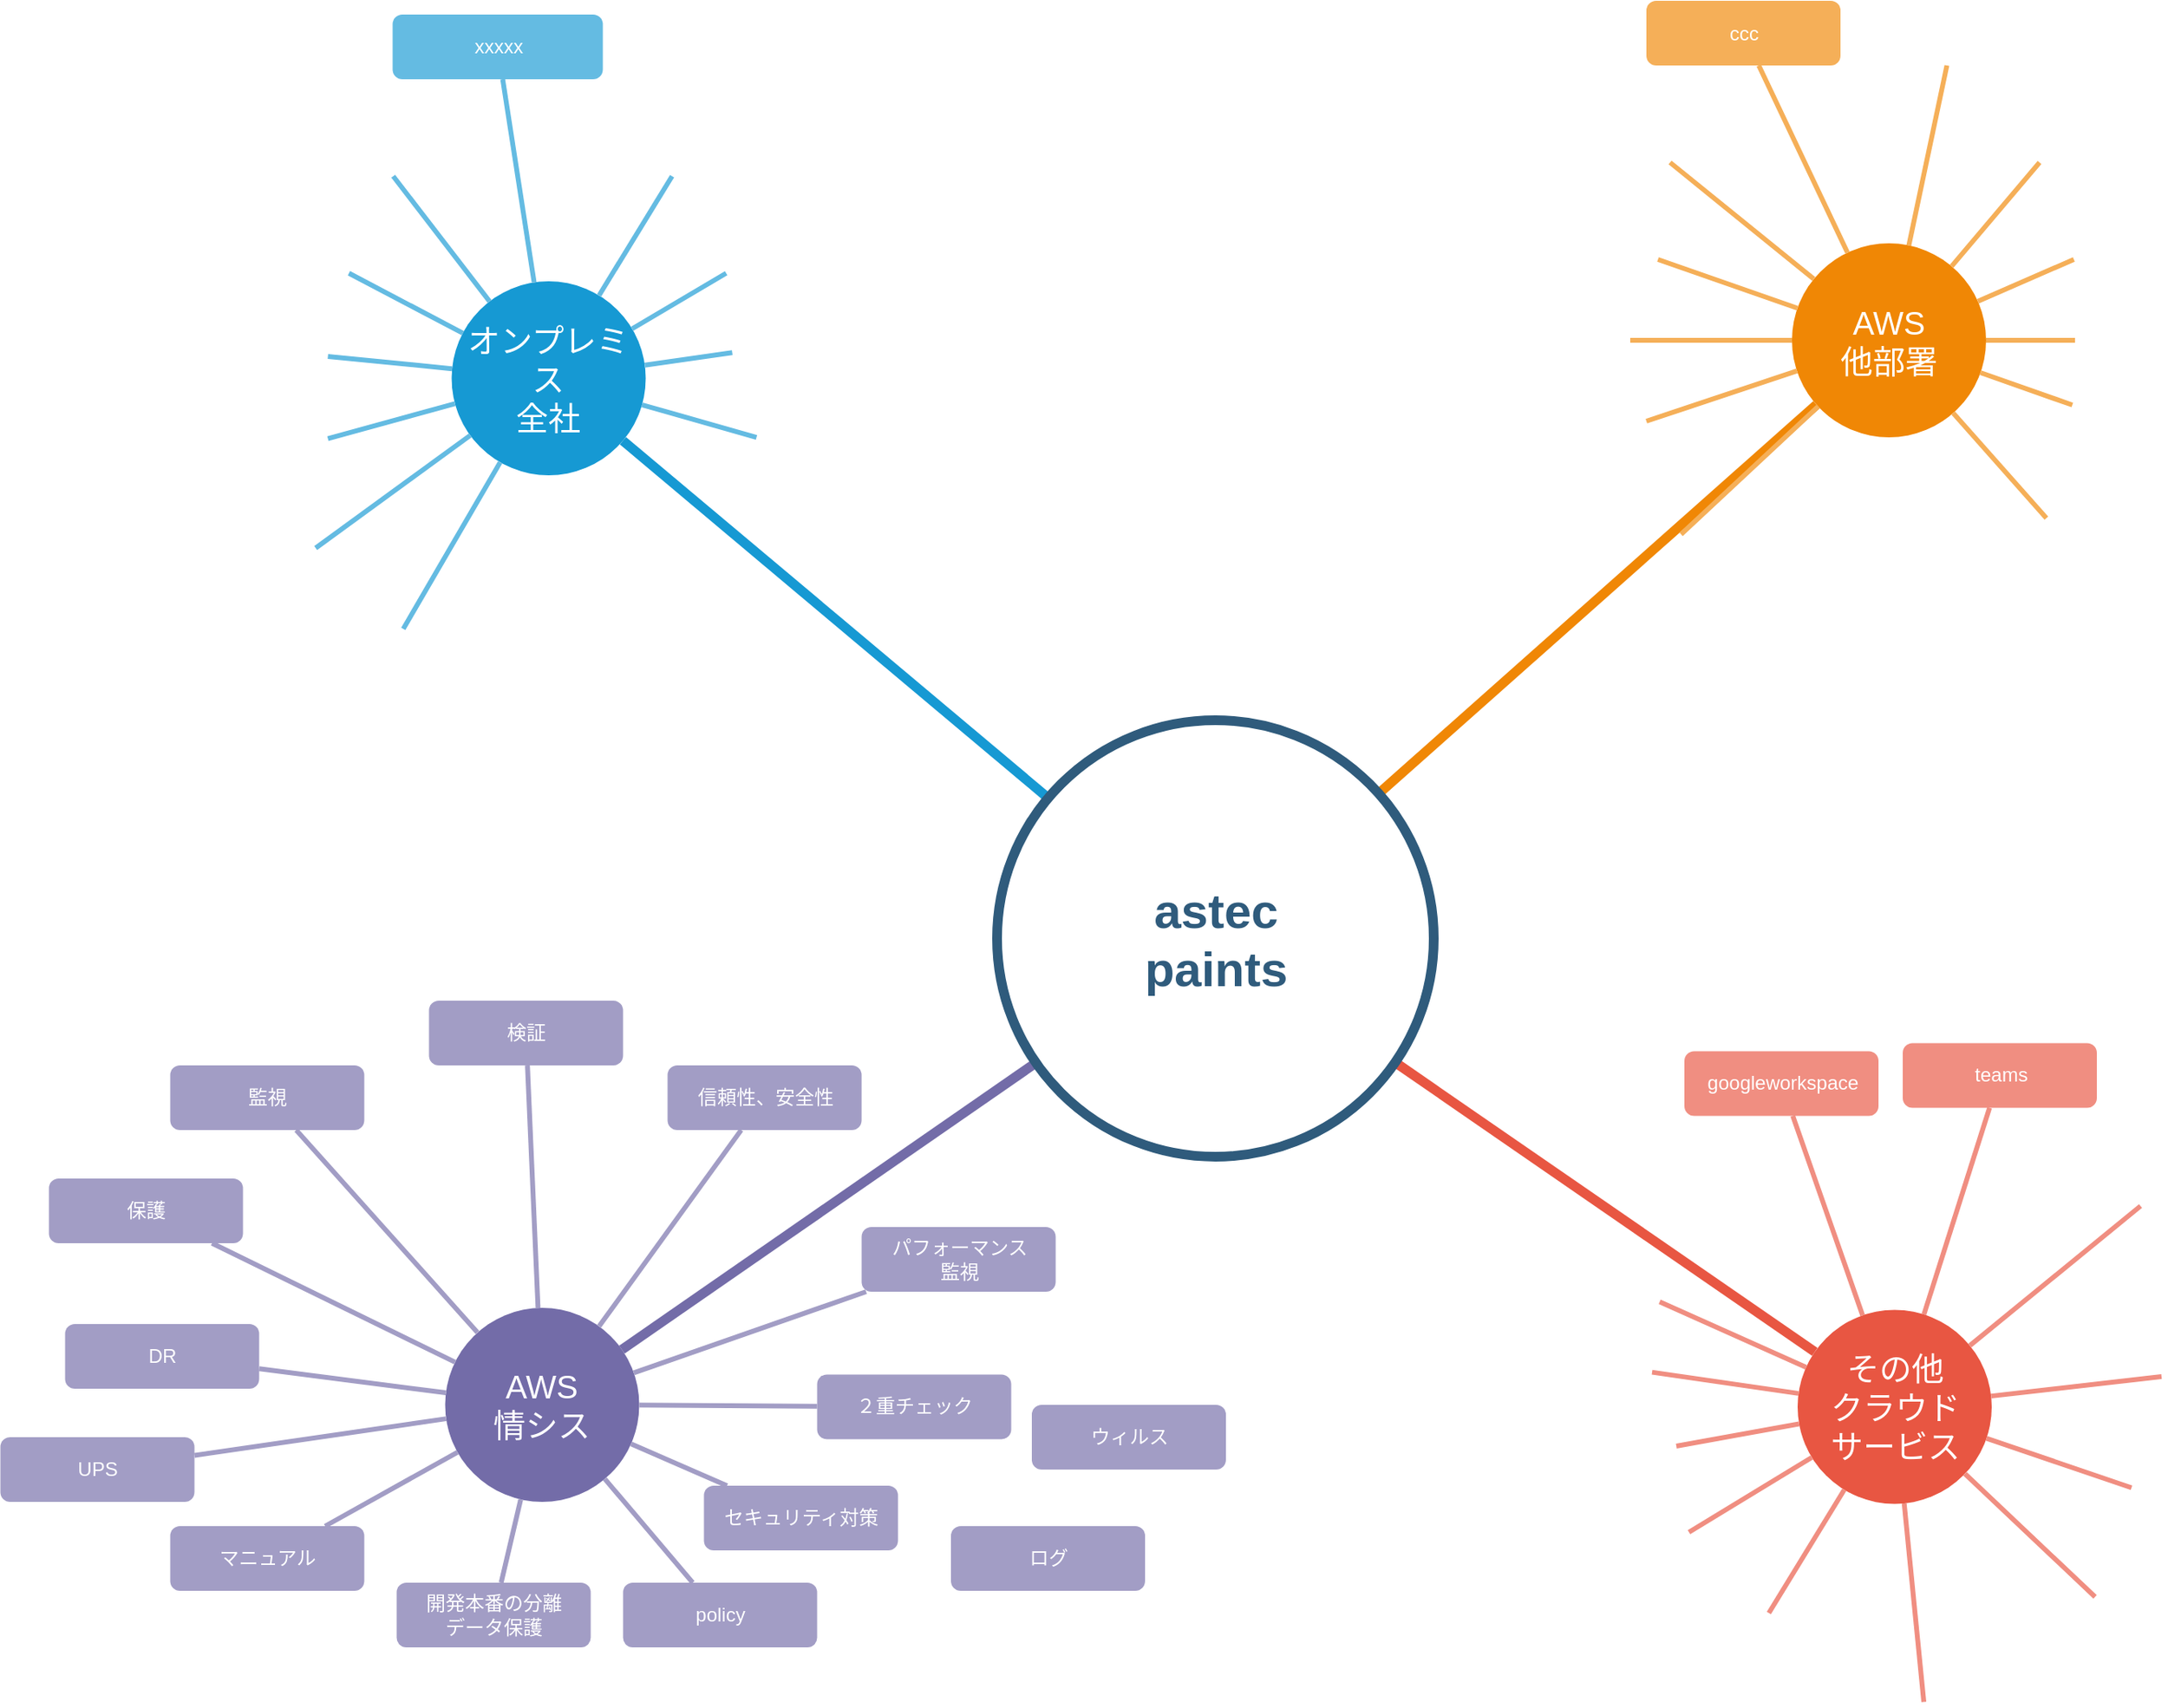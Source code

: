 <mxfile version="18.1.2" type="github">
  <diagram id="6a731a19-8d31-9384-78a2-239565b7b9f0" name="Page-1">
    <mxGraphModel dx="2216" dy="1016" grid="1" gridSize="10" guides="1" tooltips="1" connect="1" arrows="1" fold="1" page="1" pageScale="1" pageWidth="1169" pageHeight="827" background="none" math="0" shadow="0">
      <root>
        <mxCell id="0" />
        <mxCell id="1" parent="0" />
        <mxCell id="1350" value="オンプレミス&lt;br&gt;全社" style="ellipse;whiteSpace=wrap;html=1;shadow=0;fontFamily=Helvetica;fontSize=20;fontColor=#FFFFFF;align=center;strokeWidth=3;fillColor=#1699D3;strokeColor=none;" parent="1" vertex="1">
          <mxGeometry x="351.25" y="255" width="120" height="120" as="geometry" />
        </mxCell>
        <mxCell id="1351" value="AWS&lt;br&gt;他部署" style="ellipse;whiteSpace=wrap;html=1;shadow=0;fontFamily=Helvetica;fontSize=20;fontColor=#FFFFFF;align=center;strokeWidth=3;fillColor=#F08705;strokeColor=none;gradientColor=none;" parent="1" vertex="1">
          <mxGeometry x="1180" y="231.5" width="120" height="120" as="geometry" />
        </mxCell>
        <mxCell id="1356" value="その他&lt;br&gt;クラウド&lt;br&gt;サービス" style="ellipse;whiteSpace=wrap;html=1;shadow=0;fontFamily=Helvetica;fontSize=20;fontColor=#FFFFFF;align=center;strokeWidth=3;fillColor=#E85642;strokeColor=none;" parent="1" vertex="1">
          <mxGeometry x="1183.5" y="891.25" width="120" height="120" as="geometry" />
        </mxCell>
        <mxCell id="1359" style="endArrow=none;strokeWidth=6;strokeColor=#1699D3;html=1;" parent="1" source="1515" target="1350" edge="1">
          <mxGeometry relative="1" as="geometry" />
        </mxCell>
        <mxCell id="1360" style="endArrow=none;strokeWidth=6;strokeColor=#f08705;html=1;" parent="1" source="1515" target="1351" edge="1">
          <mxGeometry relative="1" as="geometry" />
        </mxCell>
        <mxCell id="1363" style="endArrow=none;strokeWidth=6;strokeColor=#736CA8;html=1;" parent="1" source="1515" target="1516" edge="1">
          <mxGeometry relative="1" as="geometry" />
        </mxCell>
        <mxCell id="1366" value="" style="edgeStyle=none;endArrow=none;strokeWidth=6;strokeColor=#E85642;html=1;" parent="1" source="1515" target="1356" edge="1">
          <mxGeometry x="181" y="226.5" width="100" height="100" as="geometry">
            <mxPoint x="181" y="326.5" as="sourcePoint" />
            <mxPoint x="281" y="226.5" as="targetPoint" />
          </mxGeometry>
        </mxCell>
        <mxCell id="1372" value="xxxxx" style="rounded=1;fillColor=#64BBE2;strokeColor=none;strokeWidth=3;shadow=0;html=1;fontColor=#FFFFFF;" parent="1" vertex="1">
          <mxGeometry x="314.75" y="90" width="130" height="40" as="geometry" />
        </mxCell>
        <mxCell id="1377" value="" style="edgeStyle=none;endArrow=none;strokeWidth=3;strokeColor=#64BBE2;html=1;" parent="1" source="1350" edge="1">
          <mxGeometry x="-395.25" y="60" width="100" height="100" as="geometry">
            <mxPoint x="-395.25" y="160" as="sourcePoint" />
            <mxPoint x="539.75" y="351.525" as="targetPoint" />
          </mxGeometry>
        </mxCell>
        <mxCell id="1378" value="" style="edgeStyle=none;endArrow=none;strokeWidth=3;strokeColor=#64BBE2;html=1;" parent="1" source="1350" edge="1">
          <mxGeometry x="-395.25" y="60" width="100" height="100" as="geometry">
            <mxPoint x="-395.25" y="160" as="sourcePoint" />
            <mxPoint x="321.35" y="470" as="targetPoint" />
          </mxGeometry>
        </mxCell>
        <mxCell id="1379" value="" style="edgeStyle=none;endArrow=none;strokeWidth=3;strokeColor=#64BBE2;html=1;" parent="1" source="1350" edge="1">
          <mxGeometry x="-395.25" y="60" width="100" height="100" as="geometry">
            <mxPoint x="-395.25" y="160" as="sourcePoint" />
            <mxPoint x="267.19" y="420" as="targetPoint" />
          </mxGeometry>
        </mxCell>
        <mxCell id="1380" value="" style="edgeStyle=none;endArrow=none;strokeWidth=3;strokeColor=#64BBE2;html=1;" parent="1" source="1350" edge="1">
          <mxGeometry x="-395.25" y="60" width="100" height="100" as="geometry">
            <mxPoint x="-395.25" y="160" as="sourcePoint" />
            <mxPoint x="274.75" y="352.258" as="targetPoint" />
          </mxGeometry>
        </mxCell>
        <mxCell id="1381" value="" style="edgeStyle=none;endArrow=none;strokeWidth=3;strokeColor=#64BBE2;html=1;" parent="1" source="1350" edge="1">
          <mxGeometry x="-395.25" y="60" width="100" height="100" as="geometry">
            <mxPoint x="-395.25" y="160" as="sourcePoint" />
            <mxPoint x="274.75" y="301.452" as="targetPoint" />
          </mxGeometry>
        </mxCell>
        <mxCell id="1382" value="" style="edgeStyle=none;endArrow=none;strokeWidth=3;strokeColor=#64BBE2;html=1;" parent="1" source="1350" edge="1">
          <mxGeometry x="-395.25" y="60" width="100" height="100" as="geometry">
            <mxPoint x="-395.25" y="160" as="sourcePoint" />
            <mxPoint x="287.75" y="250" as="targetPoint" />
          </mxGeometry>
        </mxCell>
        <mxCell id="1383" value="" style="edgeStyle=none;endArrow=none;strokeWidth=3;strokeColor=#64BBE2;html=1;" parent="1" source="1350" edge="1">
          <mxGeometry x="-395.25" y="60" width="100" height="100" as="geometry">
            <mxPoint x="-395.25" y="160" as="sourcePoint" />
            <mxPoint x="315.129" y="190" as="targetPoint" />
          </mxGeometry>
        </mxCell>
        <mxCell id="1384" value="" style="edgeStyle=none;endArrow=none;strokeWidth=3;strokeColor=#64BBE2;html=1;" parent="1" source="1350" target="1372" edge="1">
          <mxGeometry x="-395.25" y="60" width="100" height="100" as="geometry">
            <mxPoint x="-395.25" y="160" as="sourcePoint" />
            <mxPoint x="-295.25" y="60" as="targetPoint" />
          </mxGeometry>
        </mxCell>
        <mxCell id="1385" value="" style="edgeStyle=none;endArrow=none;strokeWidth=3;strokeColor=#64BBE2;html=1;" parent="1" source="1350" edge="1">
          <mxGeometry x="-395.25" y="60" width="100" height="100" as="geometry">
            <mxPoint x="-395.25" y="160" as="sourcePoint" />
            <mxPoint x="487.543" y="190" as="targetPoint" />
          </mxGeometry>
        </mxCell>
        <mxCell id="1386" value="" style="edgeStyle=none;endArrow=none;strokeWidth=3;strokeColor=#64BBE2;html=1;" parent="1" source="1350" edge="1">
          <mxGeometry x="-395.25" y="60" width="100" height="100" as="geometry">
            <mxPoint x="-395.25" y="160" as="sourcePoint" />
            <mxPoint x="520.985" y="250" as="targetPoint" />
          </mxGeometry>
        </mxCell>
        <mxCell id="1387" value="" style="edgeStyle=none;endArrow=none;strokeWidth=3;strokeColor=#64BBE2;html=1;" parent="1" source="1350" edge="1">
          <mxGeometry x="-395.25" y="60" width="100" height="100" as="geometry">
            <mxPoint x="-395.25" y="160" as="sourcePoint" />
            <mxPoint x="524.75" y="299.104" as="targetPoint" />
          </mxGeometry>
        </mxCell>
        <mxCell id="1392" value="ccc" style="rounded=1;fillColor=#f5af58;strokeColor=none;strokeWidth=3;shadow=0;html=1;fontColor=#FFFFFF;" parent="1" vertex="1">
          <mxGeometry x="1090" y="81.5" width="120" height="40" as="geometry" />
        </mxCell>
        <mxCell id="1399" value="" style="edgeStyle=none;endArrow=none;strokeWidth=3;strokeColor=#F5AF58;html=1;" parent="1" source="1351" edge="1">
          <mxGeometry x="60" y="21.5" width="100" height="100" as="geometry">
            <mxPoint x="60" y="121.5" as="sourcePoint" />
            <mxPoint x="1111.429" y="411.5" as="targetPoint" />
          </mxGeometry>
        </mxCell>
        <mxCell id="1400" value="" style="edgeStyle=none;endArrow=none;strokeWidth=3;strokeColor=#F5AF58;html=1;" parent="1" source="1351" edge="1">
          <mxGeometry x="60" y="21.5" width="100" height="100" as="geometry">
            <mxPoint x="60" y="121.5" as="sourcePoint" />
            <mxPoint x="1090" y="341.5" as="targetPoint" />
          </mxGeometry>
        </mxCell>
        <mxCell id="1401" value="" style="edgeStyle=none;endArrow=none;strokeWidth=3;strokeColor=#F5AF58;html=1;" parent="1" source="1351" edge="1">
          <mxGeometry x="60" y="21.5" width="100" height="100" as="geometry">
            <mxPoint x="60" y="121.5" as="sourcePoint" />
            <mxPoint x="1080" y="291.5" as="targetPoint" />
          </mxGeometry>
        </mxCell>
        <mxCell id="1402" value="" style="edgeStyle=none;endArrow=none;strokeWidth=3;strokeColor=#F5AF58;html=1;" parent="1" source="1351" edge="1">
          <mxGeometry x="60" y="21.5" width="100" height="100" as="geometry">
            <mxPoint x="60" y="121.5" as="sourcePoint" />
            <mxPoint x="1097.143" y="241.5" as="targetPoint" />
          </mxGeometry>
        </mxCell>
        <mxCell id="1403" value="" style="edgeStyle=none;endArrow=none;strokeWidth=3;strokeColor=#F5AF58;html=1;" parent="1" source="1351" edge="1">
          <mxGeometry x="60" y="21.5" width="100" height="100" as="geometry">
            <mxPoint x="60" y="121.5" as="sourcePoint" />
            <mxPoint x="1104.615" y="181.5" as="targetPoint" />
          </mxGeometry>
        </mxCell>
        <mxCell id="1404" value="" style="edgeStyle=none;endArrow=none;strokeWidth=3;strokeColor=#F5AF58;html=1;" parent="1" source="1351" target="1392" edge="1">
          <mxGeometry x="60" y="21.5" width="100" height="100" as="geometry">
            <mxPoint x="60" y="121.5" as="sourcePoint" />
            <mxPoint x="160" y="21.5" as="targetPoint" />
          </mxGeometry>
        </mxCell>
        <mxCell id="1405" value="" style="edgeStyle=none;endArrow=none;strokeWidth=3;strokeColor=#F5AF58;html=1;" parent="1" source="1351" edge="1">
          <mxGeometry x="60" y="21.5" width="100" height="100" as="geometry">
            <mxPoint x="60" y="121.5" as="sourcePoint" />
            <mxPoint x="1275.789" y="121.5" as="targetPoint" />
          </mxGeometry>
        </mxCell>
        <mxCell id="1406" value="" style="edgeStyle=none;endArrow=none;strokeWidth=3;strokeColor=#F5AF58;html=1;" parent="1" source="1351" edge="1">
          <mxGeometry x="60" y="21.5" width="100" height="100" as="geometry">
            <mxPoint x="60" y="121.5" as="sourcePoint" />
            <mxPoint x="1333.077" y="181.5" as="targetPoint" />
          </mxGeometry>
        </mxCell>
        <mxCell id="1407" value="" style="edgeStyle=none;endArrow=none;strokeWidth=3;strokeColor=#F5AF58;html=1;" parent="1" source="1351" edge="1">
          <mxGeometry x="60" y="21.5" width="100" height="100" as="geometry">
            <mxPoint x="60" y="121.5" as="sourcePoint" />
            <mxPoint x="1354.286" y="241.5" as="targetPoint" />
          </mxGeometry>
        </mxCell>
        <mxCell id="1408" value="" style="edgeStyle=none;endArrow=none;strokeWidth=3;strokeColor=#F5AF58;html=1;" parent="1" source="1351" edge="1">
          <mxGeometry x="60" y="21.5" width="100" height="100" as="geometry">
            <mxPoint x="60" y="121.5" as="sourcePoint" />
            <mxPoint x="1355" y="291.5" as="targetPoint" />
          </mxGeometry>
        </mxCell>
        <mxCell id="1409" value="" style="edgeStyle=none;endArrow=none;strokeWidth=3;strokeColor=#F5AF58;html=1;" parent="1" source="1351" edge="1">
          <mxGeometry x="60" y="21.5" width="100" height="100" as="geometry">
            <mxPoint x="60" y="121.5" as="sourcePoint" />
            <mxPoint x="1353.333" y="331.5" as="targetPoint" />
          </mxGeometry>
        </mxCell>
        <mxCell id="1410" value="" style="edgeStyle=none;endArrow=none;strokeWidth=3;strokeColor=#F5AF58;html=1;" parent="1" source="1351" edge="1">
          <mxGeometry x="60" y="21.5" width="100" height="100" as="geometry">
            <mxPoint x="60" y="121.5" as="sourcePoint" />
            <mxPoint x="1337.308" y="401.5" as="targetPoint" />
          </mxGeometry>
        </mxCell>
        <mxCell id="1490" value="teams" style="rounded=1;fillColor=#f08e81;strokeColor=none;strokeWidth=3;shadow=0;html=1;fontColor=#FFFFFF;" parent="1" vertex="1">
          <mxGeometry x="1248.5" y="726.25" width="120" height="40" as="geometry" />
        </mxCell>
        <mxCell id="1491" value="googleworkspace" style="rounded=1;fillColor=#f08e81;strokeColor=none;strokeWidth=3;shadow=0;html=1;fontColor=#FFFFFF;" parent="1" vertex="1">
          <mxGeometry x="1113.5" y="731.25" width="120" height="40" as="geometry" />
        </mxCell>
        <mxCell id="1502" value="" style="edgeStyle=none;endArrow=none;strokeWidth=3;strokeColor=#F08E81;html=1;" parent="1" source="1356" edge="1">
          <mxGeometry x="813.5" y="-228.75" width="100" height="100" as="geometry">
            <mxPoint x="813.5" y="-128.75" as="sourcePoint" />
            <mxPoint x="1408.5" y="932.55" as="targetPoint" />
          </mxGeometry>
        </mxCell>
        <mxCell id="1503" value="" style="edgeStyle=none;endArrow=none;strokeWidth=3;strokeColor=#F08E81;html=1;" parent="1" source="1356" target="1490" edge="1">
          <mxGeometry x="813.5" y="-228.75" width="100" height="100" as="geometry">
            <mxPoint x="813.5" y="-128.75" as="sourcePoint" />
            <mxPoint x="913.5" y="-228.75" as="targetPoint" />
          </mxGeometry>
        </mxCell>
        <mxCell id="1504" value="" style="edgeStyle=none;endArrow=none;strokeWidth=3;strokeColor=#F08E81;html=1;" parent="1" source="1356" target="1491" edge="1">
          <mxGeometry x="813.5" y="-228.75" width="100" height="100" as="geometry">
            <mxPoint x="813.5" y="-128.75" as="sourcePoint" />
            <mxPoint x="913.5" y="-228.75" as="targetPoint" />
          </mxGeometry>
        </mxCell>
        <mxCell id="1505" value="" style="edgeStyle=none;endArrow=none;strokeWidth=3;strokeColor=#F08E81;html=1;" parent="1" source="1356" edge="1">
          <mxGeometry x="813.5" y="-228.75" width="100" height="100" as="geometry">
            <mxPoint x="813.5" y="-128.75" as="sourcePoint" />
            <mxPoint x="1395.529" y="827" as="targetPoint" />
          </mxGeometry>
        </mxCell>
        <mxCell id="1506" value="" style="edgeStyle=none;endArrow=none;strokeWidth=3;strokeColor=#F08E81;html=1;" parent="1" source="1356" edge="1">
          <mxGeometry x="813.5" y="-228.75" width="100" height="100" as="geometry">
            <mxPoint x="813.5" y="-128.75" as="sourcePoint" />
            <mxPoint x="1098.206" y="886.25" as="targetPoint" />
          </mxGeometry>
        </mxCell>
        <mxCell id="1507" value="" style="edgeStyle=none;endArrow=none;strokeWidth=3;strokeColor=#F08E81;html=1;" parent="1" source="1356" edge="1">
          <mxGeometry x="813.5" y="-228.75" width="100" height="100" as="geometry">
            <mxPoint x="813.5" y="-128.75" as="sourcePoint" />
            <mxPoint x="1093.5" y="929.821" as="targetPoint" />
          </mxGeometry>
        </mxCell>
        <mxCell id="1508" value="" style="edgeStyle=none;endArrow=none;strokeWidth=3;strokeColor=#F08E81;html=1;" parent="1" source="1356" edge="1">
          <mxGeometry x="813.5" y="-228.75" width="100" height="100" as="geometry">
            <mxPoint x="813.5" y="-128.75" as="sourcePoint" />
            <mxPoint x="1108.5" y="975.481" as="targetPoint" />
          </mxGeometry>
        </mxCell>
        <mxCell id="1509" value="" style="edgeStyle=none;endArrow=none;strokeWidth=3;strokeColor=#F08E81;html=1;" parent="1" source="1356" edge="1">
          <mxGeometry x="813.5" y="-228.75" width="100" height="100" as="geometry">
            <mxPoint x="813.5" y="-128.75" as="sourcePoint" />
            <mxPoint x="1116.321" y="1028.75" as="targetPoint" />
          </mxGeometry>
        </mxCell>
        <mxCell id="1510" value="" style="edgeStyle=none;endArrow=none;strokeWidth=3;strokeColor=#F08E81;html=1;" parent="1" source="1356" edge="1">
          <mxGeometry x="813.5" y="-228.75" width="100" height="100" as="geometry">
            <mxPoint x="813.5" y="-128.75" as="sourcePoint" />
            <mxPoint x="1165.703" y="1078.75" as="targetPoint" />
          </mxGeometry>
        </mxCell>
        <mxCell id="1511" value="" style="edgeStyle=none;endArrow=none;strokeWidth=3;strokeColor=#F08E81;html=1;" parent="1" source="1356" edge="1">
          <mxGeometry x="813.5" y="-228.75" width="100" height="100" as="geometry">
            <mxPoint x="813.5" y="-128.75" as="sourcePoint" />
            <mxPoint x="1261.525" y="1133.75" as="targetPoint" />
          </mxGeometry>
        </mxCell>
        <mxCell id="1512" value="" style="edgeStyle=none;endArrow=none;strokeWidth=3;strokeColor=#F08E81;html=1;" parent="1" source="1356" edge="1">
          <mxGeometry x="813.5" y="-228.75" width="100" height="100" as="geometry">
            <mxPoint x="813.5" y="-128.75" as="sourcePoint" />
            <mxPoint x="1367.409" y="1068.75" as="targetPoint" />
          </mxGeometry>
        </mxCell>
        <mxCell id="1513" value="" style="edgeStyle=none;endArrow=none;strokeWidth=3;strokeColor=#F08E81;html=1;" parent="1" source="1356" edge="1">
          <mxGeometry x="813.5" y="-228.75" width="100" height="100" as="geometry">
            <mxPoint x="813.5" y="-128.75" as="sourcePoint" />
            <mxPoint x="1389.929" y="1001.25" as="targetPoint" />
          </mxGeometry>
        </mxCell>
        <mxCell id="1515" value="astec&lt;br&gt;paints" style="ellipse;whiteSpace=wrap;html=1;shadow=0;fontFamily=Helvetica;fontSize=30;fontColor=#2F5B7C;align=center;strokeColor=#2F5B7C;strokeWidth=6;fillColor=#FFFFFF;fontStyle=1;gradientColor=none;" parent="1" vertex="1">
          <mxGeometry x="688.5" y="526.5" width="270" height="270" as="geometry" />
        </mxCell>
        <mxCell id="1516" value="AWS&lt;br&gt;情シス" style="ellipse;whiteSpace=wrap;html=1;shadow=0;fontFamily=Helvetica;fontSize=20;fontColor=#FFFFFF;align=center;strokeWidth=3;fillColor=#736ca8;strokeColor=none;" parent="1" vertex="1">
          <mxGeometry x="347.25" y="890" width="120" height="120" as="geometry" />
        </mxCell>
        <mxCell id="1517" value="監視" style="rounded=1;fillColor=#a29dc5;strokeColor=none;strokeWidth=3;shadow=0;html=1;fontColor=#FFFFFF;" parent="1" vertex="1">
          <mxGeometry x="177.25" y="740" width="120" height="40" as="geometry" />
        </mxCell>
        <mxCell id="1518" value="検証" style="rounded=1;fillColor=#a29dc5;strokeColor=none;strokeWidth=3;shadow=0;html=1;fontColor=#FFFFFF;" parent="1" vertex="1">
          <mxGeometry x="337.25" y="700" width="120" height="40" as="geometry" />
        </mxCell>
        <mxCell id="1519" value="信頼性、安全性" style="rounded=1;fillColor=#a29dc5;strokeColor=none;strokeWidth=3;shadow=0;html=1;fontColor=#FFFFFF;" parent="1" vertex="1">
          <mxGeometry x="484.75" y="740" width="120" height="40" as="geometry" />
        </mxCell>
        <mxCell id="1520" value="パフォーマンス&lt;br&gt;監視" style="rounded=1;fillColor=#a29dc5;strokeColor=none;strokeWidth=3;shadow=0;html=1;fontColor=#FFFFFF;" parent="1" vertex="1">
          <mxGeometry x="604.75" y="840" width="120" height="40" as="geometry" />
        </mxCell>
        <mxCell id="1521" value="２重チェック" style="rounded=1;fillColor=#a29dc5;strokeColor=none;strokeWidth=3;shadow=0;html=1;fontColor=#FFFFFF;" parent="1" vertex="1">
          <mxGeometry x="577.25" y="931.25" width="120" height="40" as="geometry" />
        </mxCell>
        <mxCell id="1522" value="保護" style="rounded=1;fillColor=#a29dc5;strokeColor=none;strokeWidth=3;shadow=0;html=1;fontColor=#FFFFFF;" parent="1" vertex="1">
          <mxGeometry x="102.25" y="810" width="120" height="40" as="geometry" />
        </mxCell>
        <mxCell id="1523" value="セキュリティ対策" style="rounded=1;fillColor=#a29dc5;strokeColor=none;strokeWidth=3;shadow=0;html=1;fontColor=#FFFFFF;" parent="1" vertex="1">
          <mxGeometry x="507.25" y="1000" width="120" height="40" as="geometry" />
        </mxCell>
        <mxCell id="1524" value="policy" style="rounded=1;fillColor=#a29dc5;strokeColor=none;strokeWidth=3;shadow=0;html=1;fontColor=#FFFFFF;" parent="1" vertex="1">
          <mxGeometry x="457.25" y="1060" width="120" height="40" as="geometry" />
        </mxCell>
        <mxCell id="1525" value="開発本番の分離&lt;br&gt;データ保護" style="rounded=1;fillColor=#a29dc5;strokeColor=none;strokeWidth=3;shadow=0;html=1;fontColor=#FFFFFF;" parent="1" vertex="1">
          <mxGeometry x="317.25" y="1060" width="120" height="40" as="geometry" />
        </mxCell>
        <mxCell id="1526" value="マニュアル" style="rounded=1;fillColor=#a29dc5;strokeColor=none;strokeWidth=3;shadow=0;html=1;fontColor=#FFFFFF;" parent="1" vertex="1">
          <mxGeometry x="177.25" y="1025" width="120" height="40" as="geometry" />
        </mxCell>
        <mxCell id="1527" value="UPS" style="rounded=1;fillColor=#a29dc5;strokeColor=none;strokeWidth=3;shadow=0;html=1;fontColor=#FFFFFF;" parent="1" vertex="1">
          <mxGeometry x="72.25" y="970" width="120" height="40" as="geometry" />
        </mxCell>
        <mxCell id="1528" value="" style="edgeStyle=none;endArrow=none;strokeWidth=3;strokeColor=#A29DC5;html=1;" parent="1" source="1516" target="1517" edge="1">
          <mxGeometry x="-1462.75" y="-135" width="100" height="100" as="geometry">
            <mxPoint x="-1462.75" y="-35" as="sourcePoint" />
            <mxPoint x="-1362.75" y="-135" as="targetPoint" />
          </mxGeometry>
        </mxCell>
        <mxCell id="1529" value="DR" style="rounded=1;fillColor=#a29dc5;strokeColor=none;strokeWidth=3;shadow=0;html=1;fontColor=#FFFFFF;" parent="1" vertex="1">
          <mxGeometry x="112.25" y="900" width="120" height="40" as="geometry" />
        </mxCell>
        <mxCell id="1530" value="" style="edgeStyle=none;endArrow=none;strokeWidth=3;strokeColor=#A29DC5;html=1;" parent="1" source="1516" target="1518" edge="1">
          <mxGeometry x="-1462.75" y="-135" width="100" height="100" as="geometry">
            <mxPoint x="-1462.75" y="-35" as="sourcePoint" />
            <mxPoint x="-1362.75" y="-135" as="targetPoint" />
          </mxGeometry>
        </mxCell>
        <mxCell id="1531" value="" style="edgeStyle=none;endArrow=none;strokeWidth=3;strokeColor=#A29DC5;html=1;" parent="1" source="1516" target="1519" edge="1">
          <mxGeometry x="-1462.75" y="-135" width="100" height="100" as="geometry">
            <mxPoint x="-1462.75" y="-35" as="sourcePoint" />
            <mxPoint x="-1362.75" y="-135" as="targetPoint" />
          </mxGeometry>
        </mxCell>
        <mxCell id="1532" value="" style="edgeStyle=none;endArrow=none;strokeWidth=3;strokeColor=#A29DC5;html=1;" parent="1" source="1516" target="1520" edge="1">
          <mxGeometry x="-1462.75" y="-135" width="100" height="100" as="geometry">
            <mxPoint x="-1462.75" y="-35" as="sourcePoint" />
            <mxPoint x="-1362.75" y="-135" as="targetPoint" />
          </mxGeometry>
        </mxCell>
        <mxCell id="1533" value="" style="edgeStyle=none;endArrow=none;strokeWidth=3;strokeColor=#A29DC5;html=1;" parent="1" source="1516" target="1521" edge="1">
          <mxGeometry x="-1462.75" y="-135" width="100" height="100" as="geometry">
            <mxPoint x="-1462.75" y="-35" as="sourcePoint" />
            <mxPoint x="-1362.75" y="-135" as="targetPoint" />
          </mxGeometry>
        </mxCell>
        <mxCell id="1534" value="" style="edgeStyle=none;endArrow=none;strokeWidth=3;strokeColor=#A29DC5;html=1;" parent="1" source="1516" target="1522" edge="1">
          <mxGeometry x="-1462.75" y="-135" width="100" height="100" as="geometry">
            <mxPoint x="-1462.75" y="-35" as="sourcePoint" />
            <mxPoint x="-1362.75" y="-135" as="targetPoint" />
          </mxGeometry>
        </mxCell>
        <mxCell id="1535" value="" style="edgeStyle=none;endArrow=none;strokeWidth=3;strokeColor=#A29DC5;html=1;" parent="1" source="1516" target="1523" edge="1">
          <mxGeometry x="-1462.75" y="-135" width="100" height="100" as="geometry">
            <mxPoint x="-1462.75" y="-35" as="sourcePoint" />
            <mxPoint x="-1362.75" y="-135" as="targetPoint" />
          </mxGeometry>
        </mxCell>
        <mxCell id="1536" value="" style="edgeStyle=none;endArrow=none;strokeWidth=3;strokeColor=#A29DC5;html=1;" parent="1" source="1516" target="1524" edge="1">
          <mxGeometry x="-1462.75" y="-135" width="100" height="100" as="geometry">
            <mxPoint x="-1462.75" y="-35" as="sourcePoint" />
            <mxPoint x="-1362.75" y="-135" as="targetPoint" />
          </mxGeometry>
        </mxCell>
        <mxCell id="1537" value="" style="edgeStyle=none;endArrow=none;strokeWidth=3;strokeColor=#A29DC5;html=1;" parent="1" source="1516" target="1525" edge="1">
          <mxGeometry x="-1462.75" y="-135" width="100" height="100" as="geometry">
            <mxPoint x="-1462.75" y="-35" as="sourcePoint" />
            <mxPoint x="-1362.75" y="-135" as="targetPoint" />
          </mxGeometry>
        </mxCell>
        <mxCell id="1538" value="" style="edgeStyle=none;endArrow=none;strokeWidth=3;strokeColor=#A29DC5;html=1;" parent="1" source="1516" target="1526" edge="1">
          <mxGeometry x="-1462.75" y="-135" width="100" height="100" as="geometry">
            <mxPoint x="-1462.75" y="-35" as="sourcePoint" />
            <mxPoint x="-1362.75" y="-135" as="targetPoint" />
          </mxGeometry>
        </mxCell>
        <mxCell id="1539" value="" style="edgeStyle=none;endArrow=none;strokeWidth=3;strokeColor=#A29DC5;html=1;" parent="1" source="1516" target="1527" edge="1">
          <mxGeometry x="-1462.75" y="-135" width="100" height="100" as="geometry">
            <mxPoint x="-1462.75" y="-35" as="sourcePoint" />
            <mxPoint x="-1362.75" y="-135" as="targetPoint" />
          </mxGeometry>
        </mxCell>
        <mxCell id="1540" value="" style="edgeStyle=none;endArrow=none;strokeWidth=3;strokeColor=#A29DC5;html=1;" parent="1" source="1516" target="1529" edge="1">
          <mxGeometry x="-1462.75" y="-135" width="100" height="100" as="geometry">
            <mxPoint x="-1462.75" y="-35" as="sourcePoint" />
            <mxPoint x="-1362.75" y="-135" as="targetPoint" />
          </mxGeometry>
        </mxCell>
        <mxCell id="1542" style="edgeStyle=none;rounded=0;html=1;exitX=0.5;exitY=1;endArrow=none;endFill=0;jettySize=auto;orthogonalLoop=1;strokeColor=#736CA8;strokeWidth=2;fillColor=#64bbe2;fontSize=20;fontColor=#23445D;" parent="1" source="1529" target="1529" edge="1">
          <mxGeometry relative="1" as="geometry" />
        </mxCell>
        <mxCell id="zO4uqiVkF_f-rewkO_dX-1542" value="ウィルス" style="rounded=1;fillColor=#a29dc5;strokeColor=none;strokeWidth=3;shadow=0;html=1;fontColor=#FFFFFF;" vertex="1" parent="1">
          <mxGeometry x="710" y="950" width="120" height="40" as="geometry" />
        </mxCell>
        <mxCell id="zO4uqiVkF_f-rewkO_dX-1543" value="ログ" style="rounded=1;fillColor=#a29dc5;strokeColor=none;strokeWidth=3;shadow=0;html=1;fontColor=#FFFFFF;" vertex="1" parent="1">
          <mxGeometry x="660" y="1025" width="120" height="40" as="geometry" />
        </mxCell>
      </root>
    </mxGraphModel>
  </diagram>
</mxfile>
